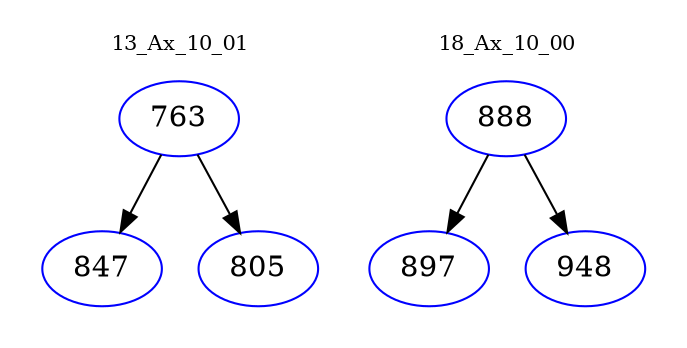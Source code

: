 digraph{
subgraph cluster_0 {
color = white
label = "13_Ax_10_01";
fontsize=10;
T0_763 [label="763", color="blue"]
T0_763 -> T0_847 [color="black"]
T0_847 [label="847", color="blue"]
T0_763 -> T0_805 [color="black"]
T0_805 [label="805", color="blue"]
}
subgraph cluster_1 {
color = white
label = "18_Ax_10_00";
fontsize=10;
T1_888 [label="888", color="blue"]
T1_888 -> T1_897 [color="black"]
T1_897 [label="897", color="blue"]
T1_888 -> T1_948 [color="black"]
T1_948 [label="948", color="blue"]
}
}
